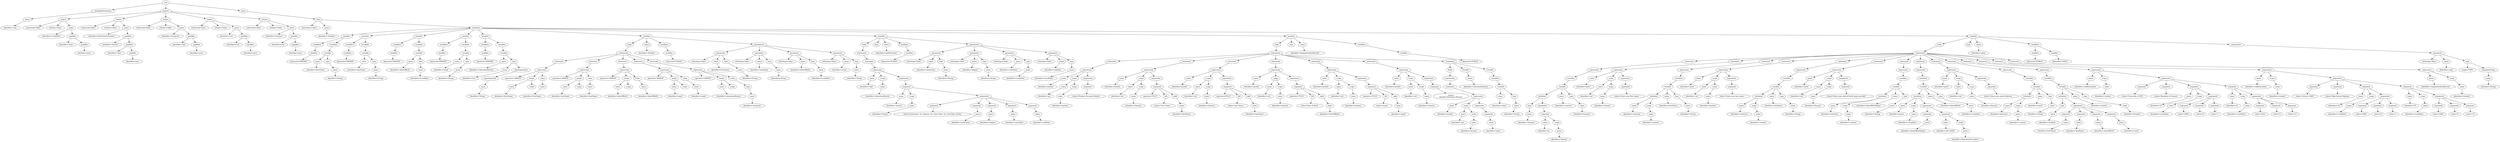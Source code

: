 digraph {
n0 [label="root"];
n1 [label="packageDeclaration"];
n0 -> n1;
n2 [label="name"];
n1 -> n2;
n3 [label="identifier='com'"];
n2 -> n3;
n4 [label="imports"];
n0 -> n4;
n5 [label="import"];
n4 -> n5;
n6 [label="isAsterisk='false'"];
n5 -> n6;
n7 [label="isStatic='false'"];
n5 -> n7;
n8 [label="name"];
n5 -> n8;
n9 [label="identifier='LocalDate'"];
n8 -> n9;
n10 [label="qualifier"];
n8 -> n10;
n11 [label="identifier='time'"];
n10 -> n11;
n12 [label="qualifier"];
n10 -> n12;
n13 [label="identifier='java'"];
n12 -> n13;
n14 [label="import"];
n4 -> n14;
n15 [label="isAsterisk='false'"];
n14 -> n15;
n16 [label="isStatic='false'"];
n14 -> n16;
n17 [label="name"];
n14 -> n17;
n18 [label="identifier='DateTimeFormatter'"];
n17 -> n18;
n19 [label="qualifier"];
n17 -> n19;
n20 [label="identifier='format'"];
n19 -> n20;
n21 [label="qualifier"];
n19 -> n21;
n22 [label="identifier='time'"];
n21 -> n22;
n23 [label="qualifier"];
n21 -> n23;
n24 [label="identifier='java'"];
n23 -> n24;
n25 [label="import"];
n4 -> n25;
n26 [label="isAsterisk='false'"];
n25 -> n26;
n27 [label="isStatic='false'"];
n25 -> n27;
n28 [label="name"];
n25 -> n28;
n29 [label="identifier='ArrayList'"];
n28 -> n29;
n30 [label="qualifier"];
n28 -> n30;
n31 [label="identifier='util'"];
n30 -> n31;
n32 [label="qualifier"];
n30 -> n32;
n33 [label="identifier='java'"];
n32 -> n33;
n34 [label="import"];
n4 -> n34;
n35 [label="isAsterisk='false'"];
n34 -> n35;
n36 [label="isStatic='false'"];
n34 -> n36;
n37 [label="name"];
n34 -> n37;
n38 [label="identifier='List'"];
n37 -> n38;
n39 [label="qualifier"];
n37 -> n39;
n40 [label="identifier='util'"];
n39 -> n40;
n41 [label="qualifier"];
n39 -> n41;
n42 [label="identifier='java'"];
n41 -> n42;
n43 [label="import"];
n4 -> n43;
n44 [label="isAsterisk='false'"];
n43 -> n44;
n45 [label="isStatic='false'"];
n43 -> n45;
n46 [label="name"];
n43 -> n46;
n47 [label="identifier='Scanner'"];
n46 -> n47;
n48 [label="qualifier"];
n46 -> n48;
n49 [label="identifier='util'"];
n48 -> n49;
n50 [label="qualifier"];
n48 -> n50;
n51 [label="identifier='java'"];
n50 -> n51;
n52 [label="types"];
n0 -> n52;
n53 [label="type"];
n52 -> n53;
n54 [label="isInterface='false'"];
n53 -> n54;
n55 [label="name"];
n53 -> n55;
n56 [label="identifier='Student'"];
n55 -> n56;
n57 [label="members"];
n53 -> n57;
n58 [label="member"];
n57 -> n58;
n59 [label="modifiers"];
n58 -> n59;
n60 [label="modifier"];
n59 -> n60;
n61 [label="keyword='PRIVATE'"];
n60 -> n61;
n62 [label="variables"];
n58 -> n62;
n63 [label="variable"];
n62 -> n63;
n64 [label="name"];
n63 -> n64;
n65 [label="identifier='firstName'"];
n64 -> n65;
n66 [label="type"];
n63 -> n66;
n67 [label="name"];
n66 -> n67;
n68 [label="identifier='String'"];
n67 -> n68;
n69 [label="member"];
n57 -> n69;
n70 [label="modifiers"];
n69 -> n70;
n71 [label="modifier"];
n70 -> n71;
n72 [label="keyword='PRIVATE'"];
n71 -> n72;
n73 [label="variables"];
n69 -> n73;
n74 [label="variable"];
n73 -> n74;
n75 [label="name"];
n74 -> n75;
n76 [label="identifier='lastName'"];
n75 -> n76;
n77 [label="type"];
n74 -> n77;
n78 [label="name"];
n77 -> n78;
n79 [label="identifier='String'"];
n78 -> n79;
n80 [label="member"];
n57 -> n80;
n81 [label="modifiers"];
n80 -> n81;
n82 [label="modifier"];
n81 -> n82;
n83 [label="keyword='PRIVATE'"];
n82 -> n83;
n84 [label="variables"];
n80 -> n84;
n85 [label="variable"];
n84 -> n85;
n86 [label="name"];
n85 -> n86;
n87 [label="identifier='dateOfBirth'"];
n86 -> n87;
n88 [label="type"];
n85 -> n88;
n89 [label="name"];
n88 -> n89;
n90 [label="identifier='LocalDate'"];
n89 -> n90;
n91 [label="member"];
n57 -> n91;
n92 [label="modifiers"];
n91 -> n92;
n93 [label="modifier"];
n92 -> n93;
n94 [label="keyword='PRIVATE'"];
n93 -> n94;
n95 [label="variables"];
n91 -> n95;
n96 [label="variable"];
n95 -> n96;
n97 [label="name"];
n96 -> n97;
n98 [label="identifier='email'"];
n97 -> n98;
n99 [label="type"];
n96 -> n99;
n100 [label="name"];
n99 -> n100;
n101 [label="identifier='String'"];
n100 -> n101;
n102 [label="member"];
n57 -> n102;
n103 [label="modifiers"];
n102 -> n103;
n104 [label="modifier"];
n103 -> n104;
n105 [label="keyword='PRIVATE'"];
n104 -> n105;
n106 [label="variables"];
n102 -> n106;
n107 [label="variable"];
n106 -> n107;
n108 [label="name"];
n107 -> n108;
n109 [label="identifier='educationHistory'"];
n108 -> n109;
n110 [label="type"];
n107 -> n110;
n111 [label="name"];
n110 -> n111;
n112 [label="identifier='List'"];
n111 -> n112;
n113 [label="typeArguments"];
n110 -> n113;
n114 [label="typeArgument"];
n113 -> n114;
n115 [label="name"];
n114 -> n115;
n116 [label="identifier='String'"];
n115 -> n116;
n117 [label="member"];
n57 -> n117;
n118 [label="body"];
n117 -> n118;
n119 [label="statements"];
n118 -> n119;
n120 [label="statement"];
n119 -> n120;
n121 [label="expression"];
n120 -> n121;
n122 [label="operator='ASSIGN'"];
n121 -> n122;
n123 [label="target"];
n121 -> n123;
n124 [label="name"];
n123 -> n124;
n125 [label="identifier='firstName'"];
n124 -> n125;
n126 [label="scope"];
n123 -> n126;
n127 [label="value"];
n121 -> n127;
n128 [label="name"];
n127 -> n128;
n129 [label="identifier='firstName'"];
n128 -> n129;
n130 [label="statement"];
n119 -> n130;
n131 [label="expression"];
n130 -> n131;
n132 [label="operator='ASSIGN'"];
n131 -> n132;
n133 [label="target"];
n131 -> n133;
n134 [label="name"];
n133 -> n134;
n135 [label="identifier='lastName'"];
n134 -> n135;
n136 [label="scope"];
n133 -> n136;
n137 [label="value"];
n131 -> n137;
n138 [label="name"];
n137 -> n138;
n139 [label="identifier='lastName'"];
n138 -> n139;
n140 [label="statement"];
n119 -> n140;
n141 [label="expression"];
n140 -> n141;
n142 [label="operator='ASSIGN'"];
n141 -> n142;
n143 [label="target"];
n141 -> n143;
n144 [label="name"];
n143 -> n144;
n145 [label="identifier='dateOfBirth'"];
n144 -> n145;
n146 [label="scope"];
n143 -> n146;
n147 [label="value"];
n141 -> n147;
n148 [label="name"];
n147 -> n148;
n149 [label="identifier='dateOfBirth'"];
n148 -> n149;
n150 [label="statement"];
n119 -> n150;
n151 [label="expression"];
n150 -> n151;
n152 [label="operator='ASSIGN'"];
n151 -> n152;
n153 [label="target"];
n151 -> n153;
n154 [label="name"];
n153 -> n154;
n155 [label="identifier='email'"];
n154 -> n155;
n156 [label="scope"];
n153 -> n156;
n157 [label="value"];
n151 -> n157;
n158 [label="name"];
n157 -> n158;
n159 [label="identifier='email'"];
n158 -> n159;
n160 [label="statement"];
n119 -> n160;
n161 [label="expression"];
n160 -> n161;
n162 [label="operator='ASSIGN'"];
n161 -> n162;
n163 [label="target"];
n161 -> n163;
n164 [label="name"];
n163 -> n164;
n165 [label="identifier='educationHistory'"];
n164 -> n165;
n166 [label="scope"];
n163 -> n166;
n167 [label="value"];
n161 -> n167;
n168 [label="type"];
n167 -> n168;
n169 [label="name"];
n168 -> n169;
n170 [label="identifier='ArrayList'"];
n169 -> n170;
n171 [label="name"];
n117 -> n171;
n172 [label="identifier='Student'"];
n171 -> n172;
n173 [label="modifiers"];
n117 -> n173;
n174 [label="modifier"];
n173 -> n174;
n175 [label="keyword='PUBLIC'"];
n174 -> n175;
n176 [label="parameters"];
n117 -> n176;
n177 [label="parameter"];
n176 -> n177;
n178 [label="isVarArgs='false'"];
n177 -> n178;
n179 [label="name"];
n177 -> n179;
n180 [label="identifier='firstName'"];
n179 -> n180;
n181 [label="type"];
n177 -> n181;
n182 [label="name"];
n181 -> n182;
n183 [label="identifier='String'"];
n182 -> n183;
n184 [label="parameter"];
n176 -> n184;
n185 [label="isVarArgs='false'"];
n184 -> n185;
n186 [label="name"];
n184 -> n186;
n187 [label="identifier='lastName'"];
n186 -> n187;
n188 [label="type"];
n184 -> n188;
n189 [label="name"];
n188 -> n189;
n190 [label="identifier='String'"];
n189 -> n190;
n191 [label="parameter"];
n176 -> n191;
n192 [label="isVarArgs='false'"];
n191 -> n192;
n193 [label="name"];
n191 -> n193;
n194 [label="identifier='dateOfBirth'"];
n193 -> n194;
n195 [label="type"];
n191 -> n195;
n196 [label="name"];
n195 -> n196;
n197 [label="identifier='LocalDate'"];
n196 -> n197;
n198 [label="parameter"];
n176 -> n198;
n199 [label="isVarArgs='false'"];
n198 -> n199;
n200 [label="name"];
n198 -> n200;
n201 [label="identifier='email'"];
n200 -> n201;
n202 [label="type"];
n198 -> n202;
n203 [label="name"];
n202 -> n203;
n204 [label="identifier='String'"];
n203 -> n204;
n205 [label="member"];
n57 -> n205;
n206 [label="body"];
n205 -> n206;
n207 [label="statements"];
n206 -> n207;
n208 [label="statement"];
n207 -> n208;
n209 [label="expression"];
n208 -> n209;
n210 [label="name"];
n209 -> n210;
n211 [label="identifier='add'"];
n210 -> n211;
n212 [label="scope"];
n209 -> n212;
n213 [label="name"];
n212 -> n213;
n214 [label="identifier='educationHistory'"];
n213 -> n214;
n215 [label="arguments"];
n209 -> n215;
n216 [label="argument"];
n215 -> n216;
n217 [label="name"];
n216 -> n217;
n218 [label="identifier='format'"];
n217 -> n218;
n219 [label="scope"];
n216 -> n219;
n220 [label="name"];
n219 -> n220;
n221 [label="identifier='String'"];
n220 -> n221;
n222 [label="arguments"];
n216 -> n222;
n223 [label="argument"];
n222 -> n223;
n224 [label="value='Institution: %s, Degree: %s, Start Date: %s, End Date: %s%n'"];
n223 -> n224;
n225 [label="argument"];
n222 -> n225;
n226 [label="name"];
n225 -> n226;
n227 [label="identifier='institution'"];
n226 -> n227;
n228 [label="argument"];
n222 -> n228;
n229 [label="name"];
n228 -> n229;
n230 [label="identifier='degree'"];
n229 -> n230;
n231 [label="argument"];
n222 -> n231;
n232 [label="name"];
n231 -> n232;
n233 [label="identifier='startDate'"];
n232 -> n233;
n234 [label="argument"];
n222 -> n234;
n235 [label="name"];
n234 -> n235;
n236 [label="identifier='endDate'"];
n235 -> n236;
n237 [label="type"];
n205 -> n237;
n238 [label="name"];
n205 -> n238;
n239 [label="identifier='addEducation'"];
n238 -> n239;
n240 [label="modifiers"];
n205 -> n240;
n241 [label="modifier"];
n240 -> n241;
n242 [label="keyword='PUBLIC'"];
n241 -> n242;
n243 [label="parameters"];
n205 -> n243;
n244 [label="parameter"];
n243 -> n244;
n245 [label="isVarArgs='false'"];
n244 -> n245;
n246 [label="name"];
n244 -> n246;
n247 [label="identifier='institution'"];
n246 -> n247;
n248 [label="type"];
n244 -> n248;
n249 [label="name"];
n248 -> n249;
n250 [label="identifier='String'"];
n249 -> n250;
n251 [label="parameter"];
n243 -> n251;
n252 [label="isVarArgs='false'"];
n251 -> n252;
n253 [label="name"];
n251 -> n253;
n254 [label="identifier='degree'"];
n253 -> n254;
n255 [label="type"];
n251 -> n255;
n256 [label="name"];
n255 -> n256;
n257 [label="identifier='String'"];
n256 -> n257;
n258 [label="parameter"];
n243 -> n258;
n259 [label="isVarArgs='false'"];
n258 -> n259;
n260 [label="name"];
n258 -> n260;
n261 [label="identifier='startDate'"];
n260 -> n261;
n262 [label="type"];
n258 -> n262;
n263 [label="name"];
n262 -> n263;
n264 [label="identifier='LocalDate'"];
n263 -> n264;
n265 [label="parameter"];
n243 -> n265;
n266 [label="isVarArgs='false'"];
n265 -> n266;
n267 [label="name"];
n265 -> n267;
n268 [label="identifier='endDate'"];
n267 -> n268;
n269 [label="type"];
n265 -> n269;
n270 [label="name"];
n269 -> n270;
n271 [label="identifier='LocalDate'"];
n270 -> n271;
n272 [label="member"];
n57 -> n272;
n273 [label="body"];
n272 -> n273;
n274 [label="statements"];
n273 -> n274;
n275 [label="statement"];
n274 -> n275;
n276 [label="expression"];
n275 -> n276;
n277 [label="name"];
n276 -> n277;
n278 [label="identifier='println'"];
n277 -> n278;
n279 [label="scope"];
n276 -> n279;
n280 [label="name"];
n279 -> n280;
n281 [label="identifier='out'"];
n280 -> n281;
n282 [label="scope"];
n279 -> n282;
n283 [label="name"];
n282 -> n283;
n284 [label="identifier='System'"];
n283 -> n284;
n285 [label="arguments"];
n276 -> n285;
n286 [label="argument"];
n285 -> n286;
n287 [label="value='Student Personal Details:'"];
n286 -> n287;
n288 [label="statement"];
n274 -> n288;
n289 [label="expression"];
n288 -> n289;
n290 [label="name"];
n289 -> n290;
n291 [label="identifier='println'"];
n290 -> n291;
n292 [label="scope"];
n289 -> n292;
n293 [label="name"];
n292 -> n293;
n294 [label="identifier='out'"];
n293 -> n294;
n295 [label="scope"];
n292 -> n295;
n296 [label="name"];
n295 -> n296;
n297 [label="identifier='System'"];
n296 -> n297;
n298 [label="arguments"];
n289 -> n298;
n299 [label="argument"];
n298 -> n299;
n300 [label="operator='PLUS'"];
n299 -> n300;
n301 [label="left"];
n299 -> n301;
n302 [label="value='First Name: '"];
n301 -> n302;
n303 [label="right"];
n299 -> n303;
n304 [label="name"];
n303 -> n304;
n305 [label="identifier='firstName'"];
n304 -> n305;
n306 [label="statement"];
n274 -> n306;
n307 [label="expression"];
n306 -> n307;
n308 [label="name"];
n307 -> n308;
n309 [label="identifier='println'"];
n308 -> n309;
n310 [label="scope"];
n307 -> n310;
n311 [label="name"];
n310 -> n311;
n312 [label="identifier='out'"];
n311 -> n312;
n313 [label="scope"];
n310 -> n313;
n314 [label="name"];
n313 -> n314;
n315 [label="identifier='System'"];
n314 -> n315;
n316 [label="arguments"];
n307 -> n316;
n317 [label="argument"];
n316 -> n317;
n318 [label="operator='PLUS'"];
n317 -> n318;
n319 [label="left"];
n317 -> n319;
n320 [label="value='Last Name: '"];
n319 -> n320;
n321 [label="right"];
n317 -> n321;
n322 [label="name"];
n321 -> n322;
n323 [label="identifier='lastName'"];
n322 -> n323;
n324 [label="statement"];
n274 -> n324;
n325 [label="expression"];
n324 -> n325;
n326 [label="name"];
n325 -> n326;
n327 [label="identifier='println'"];
n326 -> n327;
n328 [label="scope"];
n325 -> n328;
n329 [label="name"];
n328 -> n329;
n330 [label="identifier='out'"];
n329 -> n330;
n331 [label="scope"];
n328 -> n331;
n332 [label="name"];
n331 -> n332;
n333 [label="identifier='System'"];
n332 -> n333;
n334 [label="arguments"];
n325 -> n334;
n335 [label="argument"];
n334 -> n335;
n336 [label="operator='PLUS'"];
n335 -> n336;
n337 [label="left"];
n335 -> n337;
n338 [label="value='Date of Birth: '"];
n337 -> n338;
n339 [label="right"];
n335 -> n339;
n340 [label="name"];
n339 -> n340;
n341 [label="identifier='dateOfBirth'"];
n340 -> n341;
n342 [label="statement"];
n274 -> n342;
n343 [label="expression"];
n342 -> n343;
n344 [label="name"];
n343 -> n344;
n345 [label="identifier='println'"];
n344 -> n345;
n346 [label="scope"];
n343 -> n346;
n347 [label="name"];
n346 -> n347;
n348 [label="identifier='out'"];
n347 -> n348;
n349 [label="scope"];
n346 -> n349;
n350 [label="name"];
n349 -> n350;
n351 [label="identifier='System'"];
n350 -> n351;
n352 [label="arguments"];
n343 -> n352;
n353 [label="argument"];
n352 -> n353;
n354 [label="operator='PLUS'"];
n353 -> n354;
n355 [label="left"];
n353 -> n355;
n356 [label="value='Email: '"];
n355 -> n356;
n357 [label="right"];
n353 -> n357;
n358 [label="name"];
n357 -> n358;
n359 [label="identifier='email'"];
n358 -> n359;
n360 [label="statement"];
n274 -> n360;
n361 [label="expression"];
n360 -> n361;
n362 [label="name"];
n361 -> n362;
n363 [label="identifier='println'"];
n362 -> n363;
n364 [label="scope"];
n361 -> n364;
n365 [label="name"];
n364 -> n365;
n366 [label="identifier='out'"];
n365 -> n366;
n367 [label="scope"];
n364 -> n367;
n368 [label="name"];
n367 -> n368;
n369 [label="identifier='System'"];
n368 -> n369;
n370 [label="arguments"];
n361 -> n370;
n371 [label="argument"];
n370 -> n371;
n372 [label="value='\nStudent Education History:'"];
n371 -> n372;
n373 [label="statement"];
n274 -> n373;
n374 [label="body"];
n373 -> n374;
n375 [label="statements"];
n374 -> n375;
n376 [label="statement"];
n375 -> n376;
n377 [label="expression"];
n376 -> n377;
n378 [label="name"];
n377 -> n378;
n379 [label="identifier='println'"];
n378 -> n379;
n380 [label="scope"];
n377 -> n380;
n381 [label="name"];
n380 -> n381;
n382 [label="identifier='out'"];
n381 -> n382;
n383 [label="scope"];
n380 -> n383;
n384 [label="name"];
n383 -> n384;
n385 [label="identifier='System'"];
n384 -> n385;
n386 [label="arguments"];
n377 -> n386;
n387 [label="argument"];
n386 -> n387;
n388 [label="name"];
n387 -> n388;
n389 [label="identifier='entry'"];
n388 -> n389;
n390 [label="iterable"];
n373 -> n390;
n391 [label="name"];
n390 -> n391;
n392 [label="identifier='educationHistory'"];
n391 -> n392;
n393 [label="variable"];
n373 -> n393;
n394 [label="variables"];
n393 -> n394;
n395 [label="variable"];
n394 -> n395;
n396 [label="name"];
n395 -> n396;
n397 [label="identifier='entry'"];
n396 -> n397;
n398 [label="type"];
n395 -> n398;
n399 [label="name"];
n398 -> n399;
n400 [label="identifier='String'"];
n399 -> n400;
n401 [label="type"];
n272 -> n401;
n402 [label="name"];
n272 -> n402;
n403 [label="identifier='displayStudentRecord'"];
n402 -> n403;
n404 [label="modifiers"];
n272 -> n404;
n405 [label="modifier"];
n404 -> n405;
n406 [label="keyword='PUBLIC'"];
n405 -> n406;
n407 [label="member"];
n57 -> n407;
n408 [label="body"];
n407 -> n408;
n409 [label="statements"];
n408 -> n409;
n410 [label="statement"];
n409 -> n410;
n411 [label="expression"];
n410 -> n411;
n412 [label="variables"];
n411 -> n412;
n413 [label="variable"];
n412 -> n413;
n414 [label="initializer"];
n413 -> n414;
n415 [label="type"];
n414 -> n415;
n416 [label="name"];
n415 -> n416;
n417 [label="identifier='Scanner'"];
n416 -> n417;
n418 [label="arguments"];
n414 -> n418;
n419 [label="argument"];
n418 -> n419;
n420 [label="name"];
n419 -> n420;
n421 [label="identifier='in'"];
n420 -> n421;
n422 [label="scope"];
n419 -> n422;
n423 [label="name"];
n422 -> n423;
n424 [label="identifier='System'"];
n423 -> n424;
n425 [label="name"];
n413 -> n425;
n426 [label="identifier='scanner'"];
n425 -> n426;
n427 [label="type"];
n413 -> n427;
n428 [label="name"];
n427 -> n428;
n429 [label="identifier='Scanner'"];
n428 -> n429;
n430 [label="statement"];
n409 -> n430;
n431 [label="expression"];
n430 -> n431;
n432 [label="name"];
n431 -> n432;
n433 [label="identifier='print'"];
n432 -> n433;
n434 [label="scope"];
n431 -> n434;
n435 [label="name"];
n434 -> n435;
n436 [label="identifier='out'"];
n435 -> n436;
n437 [label="scope"];
n434 -> n437;
n438 [label="name"];
n437 -> n438;
n439 [label="identifier='System'"];
n438 -> n439;
n440 [label="arguments"];
n431 -> n440;
n441 [label="argument"];
n440 -> n441;
n442 [label="value='Enter your first name: '"];
n441 -> n442;
n443 [label="statement"];
n409 -> n443;
n444 [label="expression"];
n443 -> n444;
n445 [label="variables"];
n444 -> n445;
n446 [label="variable"];
n445 -> n446;
n447 [label="initializer"];
n446 -> n447;
n448 [label="name"];
n447 -> n448;
n449 [label="identifier='nextLine'"];
n448 -> n449;
n450 [label="scope"];
n447 -> n450;
n451 [label="name"];
n450 -> n451;
n452 [label="identifier='scanner'"];
n451 -> n452;
n453 [label="name"];
n446 -> n453;
n454 [label="identifier='firstName'"];
n453 -> n454;
n455 [label="type"];
n446 -> n455;
n456 [label="name"];
n455 -> n456;
n457 [label="identifier='String'"];
n456 -> n457;
n458 [label="statement"];
n409 -> n458;
n459 [label="expression"];
n458 -> n459;
n460 [label="name"];
n459 -> n460;
n461 [label="identifier='print'"];
n460 -> n461;
n462 [label="scope"];
n459 -> n462;
n463 [label="name"];
n462 -> n463;
n464 [label="identifier='out'"];
n463 -> n464;
n465 [label="scope"];
n462 -> n465;
n466 [label="name"];
n465 -> n466;
n467 [label="identifier='System'"];
n466 -> n467;
n468 [label="arguments"];
n459 -> n468;
n469 [label="argument"];
n468 -> n469;
n470 [label="value='Enter your last name: '"];
n469 -> n470;
n471 [label="statement"];
n409 -> n471;
n472 [label="expression"];
n471 -> n472;
n473 [label="variables"];
n472 -> n473;
n474 [label="variable"];
n473 -> n474;
n475 [label="initializer"];
n474 -> n475;
n476 [label="name"];
n475 -> n476;
n477 [label="identifier='nextLine'"];
n476 -> n477;
n478 [label="scope"];
n475 -> n478;
n479 [label="name"];
n478 -> n479;
n480 [label="identifier='scanner'"];
n479 -> n480;
n481 [label="name"];
n474 -> n481;
n482 [label="identifier='lastName'"];
n481 -> n482;
n483 [label="type"];
n474 -> n483;
n484 [label="name"];
n483 -> n484;
n485 [label="identifier='String'"];
n484 -> n485;
n486 [label="statement"];
n409 -> n486;
n487 [label="expression"];
n486 -> n487;
n488 [label="name"];
n487 -> n488;
n489 [label="identifier='print'"];
n488 -> n489;
n490 [label="scope"];
n487 -> n490;
n491 [label="name"];
n490 -> n491;
n492 [label="identifier='out'"];
n491 -> n492;
n493 [label="scope"];
n490 -> n493;
n494 [label="name"];
n493 -> n494;
n495 [label="identifier='System'"];
n494 -> n495;
n496 [label="arguments"];
n487 -> n496;
n497 [label="argument"];
n496 -> n497;
n498 [label="value='Enter your date of birth (yyyy-mm-dd): '"];
n497 -> n498;
n499 [label="statement"];
n409 -> n499;
n500 [label="expression"];
n499 -> n500;
n501 [label="variables"];
n500 -> n501;
n502 [label="variable"];
n501 -> n502;
n503 [label="initializer"];
n502 -> n503;
n504 [label="name"];
n503 -> n504;
n505 [label="identifier='nextLine'"];
n504 -> n505;
n506 [label="scope"];
n503 -> n506;
n507 [label="name"];
n506 -> n507;
n508 [label="identifier='scanner'"];
n507 -> n508;
n509 [label="name"];
n502 -> n509;
n510 [label="identifier='dateOfBirthInput'"];
n509 -> n510;
n511 [label="type"];
n502 -> n511;
n512 [label="name"];
n511 -> n512;
n513 [label="identifier='String'"];
n512 -> n513;
n514 [label="statement"];
n409 -> n514;
n515 [label="expression"];
n514 -> n515;
n516 [label="variables"];
n515 -> n516;
n517 [label="variable"];
n516 -> n517;
n518 [label="initializer"];
n517 -> n518;
n519 [label="name"];
n518 -> n519;
n520 [label="identifier='parse'"];
n519 -> n520;
n521 [label="scope"];
n518 -> n521;
n522 [label="name"];
n521 -> n522;
n523 [label="identifier='LocalDate'"];
n522 -> n523;
n524 [label="arguments"];
n518 -> n524;
n525 [label="argument"];
n524 -> n525;
n526 [label="name"];
n525 -> n526;
n527 [label="identifier='dateOfBirthInput'"];
n526 -> n527;
n528 [label="argument"];
n524 -> n528;
n529 [label="name"];
n528 -> n529;
n530 [label="identifier='ISO_DATE'"];
n529 -> n530;
n531 [label="scope"];
n528 -> n531;
n532 [label="name"];
n531 -> n532;
n533 [label="identifier='DateTimeFormatter'"];
n532 -> n533;
n534 [label="name"];
n517 -> n534;
n535 [label="identifier='dateOfBirth'"];
n534 -> n535;
n536 [label="type"];
n517 -> n536;
n537 [label="name"];
n536 -> n537;
n538 [label="identifier='LocalDate'"];
n537 -> n538;
n539 [label="statement"];
n409 -> n539;
n540 [label="expression"];
n539 -> n540;
n541 [label="name"];
n540 -> n541;
n542 [label="identifier='print'"];
n541 -> n542;
n543 [label="scope"];
n540 -> n543;
n544 [label="name"];
n543 -> n544;
n545 [label="identifier='out'"];
n544 -> n545;
n546 [label="scope"];
n543 -> n546;
n547 [label="name"];
n546 -> n547;
n548 [label="identifier='System'"];
n547 -> n548;
n549 [label="arguments"];
n540 -> n549;
n550 [label="argument"];
n549 -> n550;
n551 [label="value='Enter your email address: '"];
n550 -> n551;
n552 [label="statement"];
n409 -> n552;
n553 [label="expression"];
n552 -> n553;
n554 [label="variables"];
n553 -> n554;
n555 [label="variable"];
n554 -> n555;
n556 [label="initializer"];
n555 -> n556;
n557 [label="name"];
n556 -> n557;
n558 [label="identifier='nextLine'"];
n557 -> n558;
n559 [label="scope"];
n556 -> n559;
n560 [label="name"];
n559 -> n560;
n561 [label="identifier='scanner'"];
n560 -> n561;
n562 [label="name"];
n555 -> n562;
n563 [label="identifier='email'"];
n562 -> n563;
n564 [label="type"];
n555 -> n564;
n565 [label="name"];
n564 -> n565;
n566 [label="identifier='String'"];
n565 -> n566;
n567 [label="statement"];
n409 -> n567;
n568 [label="expression"];
n567 -> n568;
n569 [label="variables"];
n568 -> n569;
n570 [label="variable"];
n569 -> n570;
n571 [label="initializer"];
n570 -> n571;
n572 [label="type"];
n571 -> n572;
n573 [label="name"];
n572 -> n573;
n574 [label="identifier='Student'"];
n573 -> n574;
n575 [label="arguments"];
n571 -> n575;
n576 [label="argument"];
n575 -> n576;
n577 [label="name"];
n576 -> n577;
n578 [label="identifier='firstName'"];
n577 -> n578;
n579 [label="argument"];
n575 -> n579;
n580 [label="name"];
n579 -> n580;
n581 [label="identifier='lastName'"];
n580 -> n581;
n582 [label="argument"];
n575 -> n582;
n583 [label="name"];
n582 -> n583;
n584 [label="identifier='dateOfBirth'"];
n583 -> n584;
n585 [label="argument"];
n575 -> n585;
n586 [label="name"];
n585 -> n586;
n587 [label="identifier='email'"];
n586 -> n587;
n588 [label="name"];
n570 -> n588;
n589 [label="identifier='student'"];
n588 -> n589;
n590 [label="type"];
n570 -> n590;
n591 [label="name"];
n590 -> n591;
n592 [label="identifier='Student'"];
n591 -> n592;
n593 [label="statement"];
n409 -> n593;
n594 [label="expression"];
n593 -> n594;
n595 [label="name"];
n594 -> n595;
n596 [label="identifier='addEducation'"];
n595 -> n596;
n597 [label="scope"];
n594 -> n597;
n598 [label="name"];
n597 -> n598;
n599 [label="identifier='student'"];
n598 -> n599;
n600 [label="arguments"];
n594 -> n600;
n601 [label="argument"];
n600 -> n601;
n602 [label="value='University of XYZ'"];
n601 -> n602;
n603 [label="argument"];
n600 -> n603;
n604 [label="value='Bachelor of Science'"];
n603 -> n604;
n605 [label="argument"];
n600 -> n605;
n606 [label="name"];
n605 -> n606;
n607 [label="identifier='of'"];
n606 -> n607;
n608 [label="scope"];
n605 -> n608;
n609 [label="name"];
n608 -> n609;
n610 [label="identifier='LocalDate'"];
n609 -> n610;
n611 [label="arguments"];
n605 -> n611;
n612 [label="argument"];
n611 -> n612;
n613 [label="value='2008'"];
n612 -> n613;
n614 [label="argument"];
n611 -> n614;
n615 [label="value='8'"];
n614 -> n615;
n616 [label="argument"];
n611 -> n616;
n617 [label="value='1'"];
n616 -> n617;
n618 [label="argument"];
n600 -> n618;
n619 [label="name"];
n618 -> n619;
n620 [label="identifier='of'"];
n619 -> n620;
n621 [label="scope"];
n618 -> n621;
n622 [label="name"];
n621 -> n622;
n623 [label="identifier='LocalDate'"];
n622 -> n623;
n624 [label="arguments"];
n618 -> n624;
n625 [label="argument"];
n624 -> n625;
n626 [label="value='2012'"];
n625 -> n626;
n627 [label="argument"];
n624 -> n627;
n628 [label="value='5'"];
n627 -> n628;
n629 [label="argument"];
n624 -> n629;
n630 [label="value='15'"];
n629 -> n630;
n631 [label="statement"];
n409 -> n631;
n632 [label="expression"];
n631 -> n632;
n633 [label="name"];
n632 -> n633;
n634 [label="identifier='addEducation'"];
n633 -> n634;
n635 [label="scope"];
n632 -> n635;
n636 [label="name"];
n635 -> n636;
n637 [label="identifier='student'"];
n636 -> n637;
n638 [label="arguments"];
n632 -> n638;
n639 [label="argument"];
n638 -> n639;
n640 [label="value='School of ABC'"];
n639 -> n640;
n641 [label="argument"];
n638 -> n641;
n642 [label="value='High School Diploma'"];
n641 -> n642;
n643 [label="argument"];
n638 -> n643;
n644 [label="name"];
n643 -> n644;
n645 [label="identifier='of'"];
n644 -> n645;
n646 [label="scope"];
n643 -> n646;
n647 [label="name"];
n646 -> n647;
n648 [label="identifier='LocalDate'"];
n647 -> n648;
n649 [label="arguments"];
n643 -> n649;
n650 [label="argument"];
n649 -> n650;
n651 [label="value='2004'"];
n650 -> n651;
n652 [label="argument"];
n649 -> n652;
n653 [label="value='8'"];
n652 -> n653;
n654 [label="argument"];
n649 -> n654;
n655 [label="value='1'"];
n654 -> n655;
n656 [label="argument"];
n638 -> n656;
n657 [label="name"];
n656 -> n657;
n658 [label="identifier='of'"];
n657 -> n658;
n659 [label="scope"];
n656 -> n659;
n660 [label="name"];
n659 -> n660;
n661 [label="identifier='LocalDate'"];
n660 -> n661;
n662 [label="arguments"];
n656 -> n662;
n663 [label="argument"];
n662 -> n663;
n664 [label="value='2008'"];
n663 -> n664;
n665 [label="argument"];
n662 -> n665;
n666 [label="value='5'"];
n665 -> n666;
n667 [label="argument"];
n662 -> n667;
n668 [label="value='15'"];
n667 -> n668;
n669 [label="statement"];
n409 -> n669;
n670 [label="expression"];
n669 -> n670;
n671 [label="name"];
n670 -> n671;
n672 [label="identifier='displayStudentRecord'"];
n671 -> n672;
n673 [label="scope"];
n670 -> n673;
n674 [label="name"];
n673 -> n674;
n675 [label="identifier='student'"];
n674 -> n675;
n676 [label="type"];
n407 -> n676;
n677 [label="name"];
n407 -> n677;
n678 [label="identifier='main'"];
n677 -> n678;
n679 [label="modifiers"];
n407 -> n679;
n680 [label="modifier"];
n679 -> n680;
n681 [label="keyword='PUBLIC'"];
n680 -> n681;
n682 [label="modifier"];
n679 -> n682;
n683 [label="keyword='STATIC'"];
n682 -> n683;
n684 [label="parameters"];
n407 -> n684;
n685 [label="parameter"];
n684 -> n685;
n686 [label="isVarArgs='false'"];
n685 -> n686;
n687 [label="name"];
n685 -> n687;
n688 [label="identifier='args'"];
n687 -> n688;
n689 [label="type"];
n685 -> n689;
n690 [label="origin='TYPE'"];
n689 -> n690;
n691 [label="componentType"];
n689 -> n691;
n692 [label="name"];
n691 -> n692;
n693 [label="identifier='String'"];
n692 -> n693;
}